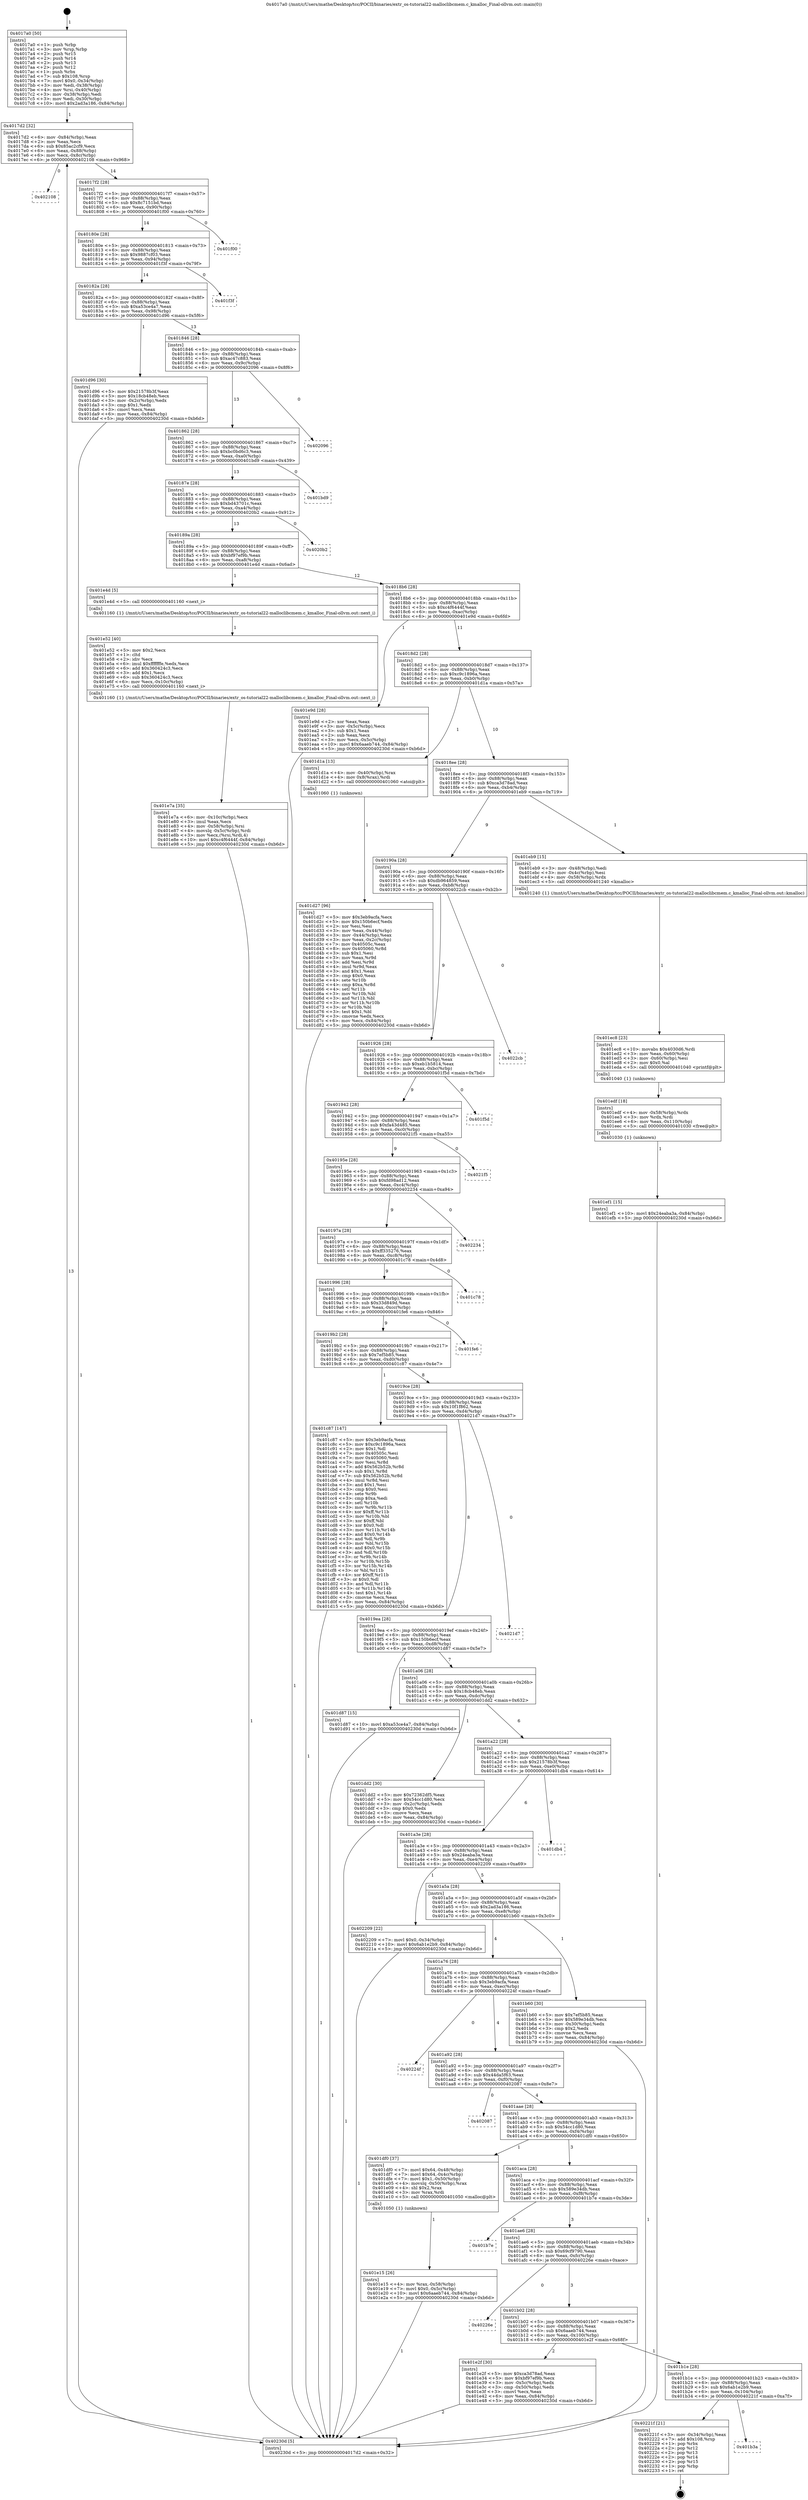 digraph "0x4017a0" {
  label = "0x4017a0 (/mnt/c/Users/mathe/Desktop/tcc/POCII/binaries/extr_os-tutorial22-malloclibcmem.c_kmalloc_Final-ollvm.out::main(0))"
  labelloc = "t"
  node[shape=record]

  Entry [label="",width=0.3,height=0.3,shape=circle,fillcolor=black,style=filled]
  "0x4017d2" [label="{
     0x4017d2 [32]\l
     | [instrs]\l
     &nbsp;&nbsp;0x4017d2 \<+6\>: mov -0x84(%rbp),%eax\l
     &nbsp;&nbsp;0x4017d8 \<+2\>: mov %eax,%ecx\l
     &nbsp;&nbsp;0x4017da \<+6\>: sub $0x85ac2cf9,%ecx\l
     &nbsp;&nbsp;0x4017e0 \<+6\>: mov %eax,-0x88(%rbp)\l
     &nbsp;&nbsp;0x4017e6 \<+6\>: mov %ecx,-0x8c(%rbp)\l
     &nbsp;&nbsp;0x4017ec \<+6\>: je 0000000000402108 \<main+0x968\>\l
  }"]
  "0x402108" [label="{
     0x402108\l
  }", style=dashed]
  "0x4017f2" [label="{
     0x4017f2 [28]\l
     | [instrs]\l
     &nbsp;&nbsp;0x4017f2 \<+5\>: jmp 00000000004017f7 \<main+0x57\>\l
     &nbsp;&nbsp;0x4017f7 \<+6\>: mov -0x88(%rbp),%eax\l
     &nbsp;&nbsp;0x4017fd \<+5\>: sub $0x8c7151bd,%eax\l
     &nbsp;&nbsp;0x401802 \<+6\>: mov %eax,-0x90(%rbp)\l
     &nbsp;&nbsp;0x401808 \<+6\>: je 0000000000401f00 \<main+0x760\>\l
  }"]
  Exit [label="",width=0.3,height=0.3,shape=circle,fillcolor=black,style=filled,peripheries=2]
  "0x401f00" [label="{
     0x401f00\l
  }", style=dashed]
  "0x40180e" [label="{
     0x40180e [28]\l
     | [instrs]\l
     &nbsp;&nbsp;0x40180e \<+5\>: jmp 0000000000401813 \<main+0x73\>\l
     &nbsp;&nbsp;0x401813 \<+6\>: mov -0x88(%rbp),%eax\l
     &nbsp;&nbsp;0x401819 \<+5\>: sub $0x9887cf03,%eax\l
     &nbsp;&nbsp;0x40181e \<+6\>: mov %eax,-0x94(%rbp)\l
     &nbsp;&nbsp;0x401824 \<+6\>: je 0000000000401f3f \<main+0x79f\>\l
  }"]
  "0x401b3a" [label="{
     0x401b3a\l
  }", style=dashed]
  "0x401f3f" [label="{
     0x401f3f\l
  }", style=dashed]
  "0x40182a" [label="{
     0x40182a [28]\l
     | [instrs]\l
     &nbsp;&nbsp;0x40182a \<+5\>: jmp 000000000040182f \<main+0x8f\>\l
     &nbsp;&nbsp;0x40182f \<+6\>: mov -0x88(%rbp),%eax\l
     &nbsp;&nbsp;0x401835 \<+5\>: sub $0xa53ce4a7,%eax\l
     &nbsp;&nbsp;0x40183a \<+6\>: mov %eax,-0x98(%rbp)\l
     &nbsp;&nbsp;0x401840 \<+6\>: je 0000000000401d96 \<main+0x5f6\>\l
  }"]
  "0x40221f" [label="{
     0x40221f [21]\l
     | [instrs]\l
     &nbsp;&nbsp;0x40221f \<+3\>: mov -0x34(%rbp),%eax\l
     &nbsp;&nbsp;0x402222 \<+7\>: add $0x108,%rsp\l
     &nbsp;&nbsp;0x402229 \<+1\>: pop %rbx\l
     &nbsp;&nbsp;0x40222a \<+2\>: pop %r12\l
     &nbsp;&nbsp;0x40222c \<+2\>: pop %r13\l
     &nbsp;&nbsp;0x40222e \<+2\>: pop %r14\l
     &nbsp;&nbsp;0x402230 \<+2\>: pop %r15\l
     &nbsp;&nbsp;0x402232 \<+1\>: pop %rbp\l
     &nbsp;&nbsp;0x402233 \<+1\>: ret\l
  }"]
  "0x401d96" [label="{
     0x401d96 [30]\l
     | [instrs]\l
     &nbsp;&nbsp;0x401d96 \<+5\>: mov $0x21578b3f,%eax\l
     &nbsp;&nbsp;0x401d9b \<+5\>: mov $0x18cb48eb,%ecx\l
     &nbsp;&nbsp;0x401da0 \<+3\>: mov -0x2c(%rbp),%edx\l
     &nbsp;&nbsp;0x401da3 \<+3\>: cmp $0x1,%edx\l
     &nbsp;&nbsp;0x401da6 \<+3\>: cmovl %ecx,%eax\l
     &nbsp;&nbsp;0x401da9 \<+6\>: mov %eax,-0x84(%rbp)\l
     &nbsp;&nbsp;0x401daf \<+5\>: jmp 000000000040230d \<main+0xb6d\>\l
  }"]
  "0x401846" [label="{
     0x401846 [28]\l
     | [instrs]\l
     &nbsp;&nbsp;0x401846 \<+5\>: jmp 000000000040184b \<main+0xab\>\l
     &nbsp;&nbsp;0x40184b \<+6\>: mov -0x88(%rbp),%eax\l
     &nbsp;&nbsp;0x401851 \<+5\>: sub $0xac47c883,%eax\l
     &nbsp;&nbsp;0x401856 \<+6\>: mov %eax,-0x9c(%rbp)\l
     &nbsp;&nbsp;0x40185c \<+6\>: je 0000000000402096 \<main+0x8f6\>\l
  }"]
  "0x401ef1" [label="{
     0x401ef1 [15]\l
     | [instrs]\l
     &nbsp;&nbsp;0x401ef1 \<+10\>: movl $0x24eaba3a,-0x84(%rbp)\l
     &nbsp;&nbsp;0x401efb \<+5\>: jmp 000000000040230d \<main+0xb6d\>\l
  }"]
  "0x402096" [label="{
     0x402096\l
  }", style=dashed]
  "0x401862" [label="{
     0x401862 [28]\l
     | [instrs]\l
     &nbsp;&nbsp;0x401862 \<+5\>: jmp 0000000000401867 \<main+0xc7\>\l
     &nbsp;&nbsp;0x401867 \<+6\>: mov -0x88(%rbp),%eax\l
     &nbsp;&nbsp;0x40186d \<+5\>: sub $0xbc0bd6c3,%eax\l
     &nbsp;&nbsp;0x401872 \<+6\>: mov %eax,-0xa0(%rbp)\l
     &nbsp;&nbsp;0x401878 \<+6\>: je 0000000000401bd9 \<main+0x439\>\l
  }"]
  "0x401edf" [label="{
     0x401edf [18]\l
     | [instrs]\l
     &nbsp;&nbsp;0x401edf \<+4\>: mov -0x58(%rbp),%rdx\l
     &nbsp;&nbsp;0x401ee3 \<+3\>: mov %rdx,%rdi\l
     &nbsp;&nbsp;0x401ee6 \<+6\>: mov %eax,-0x110(%rbp)\l
     &nbsp;&nbsp;0x401eec \<+5\>: call 0000000000401030 \<free@plt\>\l
     | [calls]\l
     &nbsp;&nbsp;0x401030 \{1\} (unknown)\l
  }"]
  "0x401bd9" [label="{
     0x401bd9\l
  }", style=dashed]
  "0x40187e" [label="{
     0x40187e [28]\l
     | [instrs]\l
     &nbsp;&nbsp;0x40187e \<+5\>: jmp 0000000000401883 \<main+0xe3\>\l
     &nbsp;&nbsp;0x401883 \<+6\>: mov -0x88(%rbp),%eax\l
     &nbsp;&nbsp;0x401889 \<+5\>: sub $0xbd43701c,%eax\l
     &nbsp;&nbsp;0x40188e \<+6\>: mov %eax,-0xa4(%rbp)\l
     &nbsp;&nbsp;0x401894 \<+6\>: je 00000000004020b2 \<main+0x912\>\l
  }"]
  "0x401ec8" [label="{
     0x401ec8 [23]\l
     | [instrs]\l
     &nbsp;&nbsp;0x401ec8 \<+10\>: movabs $0x4030d6,%rdi\l
     &nbsp;&nbsp;0x401ed2 \<+3\>: mov %eax,-0x60(%rbp)\l
     &nbsp;&nbsp;0x401ed5 \<+3\>: mov -0x60(%rbp),%esi\l
     &nbsp;&nbsp;0x401ed8 \<+2\>: mov $0x0,%al\l
     &nbsp;&nbsp;0x401eda \<+5\>: call 0000000000401040 \<printf@plt\>\l
     | [calls]\l
     &nbsp;&nbsp;0x401040 \{1\} (unknown)\l
  }"]
  "0x4020b2" [label="{
     0x4020b2\l
  }", style=dashed]
  "0x40189a" [label="{
     0x40189a [28]\l
     | [instrs]\l
     &nbsp;&nbsp;0x40189a \<+5\>: jmp 000000000040189f \<main+0xff\>\l
     &nbsp;&nbsp;0x40189f \<+6\>: mov -0x88(%rbp),%eax\l
     &nbsp;&nbsp;0x4018a5 \<+5\>: sub $0xbf97ef9b,%eax\l
     &nbsp;&nbsp;0x4018aa \<+6\>: mov %eax,-0xa8(%rbp)\l
     &nbsp;&nbsp;0x4018b0 \<+6\>: je 0000000000401e4d \<main+0x6ad\>\l
  }"]
  "0x401e7a" [label="{
     0x401e7a [35]\l
     | [instrs]\l
     &nbsp;&nbsp;0x401e7a \<+6\>: mov -0x10c(%rbp),%ecx\l
     &nbsp;&nbsp;0x401e80 \<+3\>: imul %eax,%ecx\l
     &nbsp;&nbsp;0x401e83 \<+4\>: mov -0x58(%rbp),%rsi\l
     &nbsp;&nbsp;0x401e87 \<+4\>: movslq -0x5c(%rbp),%rdi\l
     &nbsp;&nbsp;0x401e8b \<+3\>: mov %ecx,(%rsi,%rdi,4)\l
     &nbsp;&nbsp;0x401e8e \<+10\>: movl $0xc4f6444f,-0x84(%rbp)\l
     &nbsp;&nbsp;0x401e98 \<+5\>: jmp 000000000040230d \<main+0xb6d\>\l
  }"]
  "0x401e4d" [label="{
     0x401e4d [5]\l
     | [instrs]\l
     &nbsp;&nbsp;0x401e4d \<+5\>: call 0000000000401160 \<next_i\>\l
     | [calls]\l
     &nbsp;&nbsp;0x401160 \{1\} (/mnt/c/Users/mathe/Desktop/tcc/POCII/binaries/extr_os-tutorial22-malloclibcmem.c_kmalloc_Final-ollvm.out::next_i)\l
  }"]
  "0x4018b6" [label="{
     0x4018b6 [28]\l
     | [instrs]\l
     &nbsp;&nbsp;0x4018b6 \<+5\>: jmp 00000000004018bb \<main+0x11b\>\l
     &nbsp;&nbsp;0x4018bb \<+6\>: mov -0x88(%rbp),%eax\l
     &nbsp;&nbsp;0x4018c1 \<+5\>: sub $0xc4f6444f,%eax\l
     &nbsp;&nbsp;0x4018c6 \<+6\>: mov %eax,-0xac(%rbp)\l
     &nbsp;&nbsp;0x4018cc \<+6\>: je 0000000000401e9d \<main+0x6fd\>\l
  }"]
  "0x401e52" [label="{
     0x401e52 [40]\l
     | [instrs]\l
     &nbsp;&nbsp;0x401e52 \<+5\>: mov $0x2,%ecx\l
     &nbsp;&nbsp;0x401e57 \<+1\>: cltd\l
     &nbsp;&nbsp;0x401e58 \<+2\>: idiv %ecx\l
     &nbsp;&nbsp;0x401e5a \<+6\>: imul $0xfffffffe,%edx,%ecx\l
     &nbsp;&nbsp;0x401e60 \<+6\>: add $0x360424c3,%ecx\l
     &nbsp;&nbsp;0x401e66 \<+3\>: add $0x1,%ecx\l
     &nbsp;&nbsp;0x401e69 \<+6\>: sub $0x360424c3,%ecx\l
     &nbsp;&nbsp;0x401e6f \<+6\>: mov %ecx,-0x10c(%rbp)\l
     &nbsp;&nbsp;0x401e75 \<+5\>: call 0000000000401160 \<next_i\>\l
     | [calls]\l
     &nbsp;&nbsp;0x401160 \{1\} (/mnt/c/Users/mathe/Desktop/tcc/POCII/binaries/extr_os-tutorial22-malloclibcmem.c_kmalloc_Final-ollvm.out::next_i)\l
  }"]
  "0x401e9d" [label="{
     0x401e9d [28]\l
     | [instrs]\l
     &nbsp;&nbsp;0x401e9d \<+2\>: xor %eax,%eax\l
     &nbsp;&nbsp;0x401e9f \<+3\>: mov -0x5c(%rbp),%ecx\l
     &nbsp;&nbsp;0x401ea2 \<+3\>: sub $0x1,%eax\l
     &nbsp;&nbsp;0x401ea5 \<+2\>: sub %eax,%ecx\l
     &nbsp;&nbsp;0x401ea7 \<+3\>: mov %ecx,-0x5c(%rbp)\l
     &nbsp;&nbsp;0x401eaa \<+10\>: movl $0x6aaeb744,-0x84(%rbp)\l
     &nbsp;&nbsp;0x401eb4 \<+5\>: jmp 000000000040230d \<main+0xb6d\>\l
  }"]
  "0x4018d2" [label="{
     0x4018d2 [28]\l
     | [instrs]\l
     &nbsp;&nbsp;0x4018d2 \<+5\>: jmp 00000000004018d7 \<main+0x137\>\l
     &nbsp;&nbsp;0x4018d7 \<+6\>: mov -0x88(%rbp),%eax\l
     &nbsp;&nbsp;0x4018dd \<+5\>: sub $0xc9c1896a,%eax\l
     &nbsp;&nbsp;0x4018e2 \<+6\>: mov %eax,-0xb0(%rbp)\l
     &nbsp;&nbsp;0x4018e8 \<+6\>: je 0000000000401d1a \<main+0x57a\>\l
  }"]
  "0x401b1e" [label="{
     0x401b1e [28]\l
     | [instrs]\l
     &nbsp;&nbsp;0x401b1e \<+5\>: jmp 0000000000401b23 \<main+0x383\>\l
     &nbsp;&nbsp;0x401b23 \<+6\>: mov -0x88(%rbp),%eax\l
     &nbsp;&nbsp;0x401b29 \<+5\>: sub $0x6ab1e2b9,%eax\l
     &nbsp;&nbsp;0x401b2e \<+6\>: mov %eax,-0x104(%rbp)\l
     &nbsp;&nbsp;0x401b34 \<+6\>: je 000000000040221f \<main+0xa7f\>\l
  }"]
  "0x401d1a" [label="{
     0x401d1a [13]\l
     | [instrs]\l
     &nbsp;&nbsp;0x401d1a \<+4\>: mov -0x40(%rbp),%rax\l
     &nbsp;&nbsp;0x401d1e \<+4\>: mov 0x8(%rax),%rdi\l
     &nbsp;&nbsp;0x401d22 \<+5\>: call 0000000000401060 \<atoi@plt\>\l
     | [calls]\l
     &nbsp;&nbsp;0x401060 \{1\} (unknown)\l
  }"]
  "0x4018ee" [label="{
     0x4018ee [28]\l
     | [instrs]\l
     &nbsp;&nbsp;0x4018ee \<+5\>: jmp 00000000004018f3 \<main+0x153\>\l
     &nbsp;&nbsp;0x4018f3 \<+6\>: mov -0x88(%rbp),%eax\l
     &nbsp;&nbsp;0x4018f9 \<+5\>: sub $0xca3d78ad,%eax\l
     &nbsp;&nbsp;0x4018fe \<+6\>: mov %eax,-0xb4(%rbp)\l
     &nbsp;&nbsp;0x401904 \<+6\>: je 0000000000401eb9 \<main+0x719\>\l
  }"]
  "0x401e2f" [label="{
     0x401e2f [30]\l
     | [instrs]\l
     &nbsp;&nbsp;0x401e2f \<+5\>: mov $0xca3d78ad,%eax\l
     &nbsp;&nbsp;0x401e34 \<+5\>: mov $0xbf97ef9b,%ecx\l
     &nbsp;&nbsp;0x401e39 \<+3\>: mov -0x5c(%rbp),%edx\l
     &nbsp;&nbsp;0x401e3c \<+3\>: cmp -0x50(%rbp),%edx\l
     &nbsp;&nbsp;0x401e3f \<+3\>: cmovl %ecx,%eax\l
     &nbsp;&nbsp;0x401e42 \<+6\>: mov %eax,-0x84(%rbp)\l
     &nbsp;&nbsp;0x401e48 \<+5\>: jmp 000000000040230d \<main+0xb6d\>\l
  }"]
  "0x401eb9" [label="{
     0x401eb9 [15]\l
     | [instrs]\l
     &nbsp;&nbsp;0x401eb9 \<+3\>: mov -0x48(%rbp),%edi\l
     &nbsp;&nbsp;0x401ebc \<+3\>: mov -0x4c(%rbp),%esi\l
     &nbsp;&nbsp;0x401ebf \<+4\>: mov -0x58(%rbp),%rdx\l
     &nbsp;&nbsp;0x401ec3 \<+5\>: call 0000000000401240 \<kmalloc\>\l
     | [calls]\l
     &nbsp;&nbsp;0x401240 \{1\} (/mnt/c/Users/mathe/Desktop/tcc/POCII/binaries/extr_os-tutorial22-malloclibcmem.c_kmalloc_Final-ollvm.out::kmalloc)\l
  }"]
  "0x40190a" [label="{
     0x40190a [28]\l
     | [instrs]\l
     &nbsp;&nbsp;0x40190a \<+5\>: jmp 000000000040190f \<main+0x16f\>\l
     &nbsp;&nbsp;0x40190f \<+6\>: mov -0x88(%rbp),%eax\l
     &nbsp;&nbsp;0x401915 \<+5\>: sub $0xdb964859,%eax\l
     &nbsp;&nbsp;0x40191a \<+6\>: mov %eax,-0xb8(%rbp)\l
     &nbsp;&nbsp;0x401920 \<+6\>: je 00000000004022cb \<main+0xb2b\>\l
  }"]
  "0x401b02" [label="{
     0x401b02 [28]\l
     | [instrs]\l
     &nbsp;&nbsp;0x401b02 \<+5\>: jmp 0000000000401b07 \<main+0x367\>\l
     &nbsp;&nbsp;0x401b07 \<+6\>: mov -0x88(%rbp),%eax\l
     &nbsp;&nbsp;0x401b0d \<+5\>: sub $0x6aaeb744,%eax\l
     &nbsp;&nbsp;0x401b12 \<+6\>: mov %eax,-0x100(%rbp)\l
     &nbsp;&nbsp;0x401b18 \<+6\>: je 0000000000401e2f \<main+0x68f\>\l
  }"]
  "0x4022cb" [label="{
     0x4022cb\l
  }", style=dashed]
  "0x401926" [label="{
     0x401926 [28]\l
     | [instrs]\l
     &nbsp;&nbsp;0x401926 \<+5\>: jmp 000000000040192b \<main+0x18b\>\l
     &nbsp;&nbsp;0x40192b \<+6\>: mov -0x88(%rbp),%eax\l
     &nbsp;&nbsp;0x401931 \<+5\>: sub $0xeb1b5814,%eax\l
     &nbsp;&nbsp;0x401936 \<+6\>: mov %eax,-0xbc(%rbp)\l
     &nbsp;&nbsp;0x40193c \<+6\>: je 0000000000401f5d \<main+0x7bd\>\l
  }"]
  "0x40226e" [label="{
     0x40226e\l
  }", style=dashed]
  "0x401f5d" [label="{
     0x401f5d\l
  }", style=dashed]
  "0x401942" [label="{
     0x401942 [28]\l
     | [instrs]\l
     &nbsp;&nbsp;0x401942 \<+5\>: jmp 0000000000401947 \<main+0x1a7\>\l
     &nbsp;&nbsp;0x401947 \<+6\>: mov -0x88(%rbp),%eax\l
     &nbsp;&nbsp;0x40194d \<+5\>: sub $0xfa43d485,%eax\l
     &nbsp;&nbsp;0x401952 \<+6\>: mov %eax,-0xc0(%rbp)\l
     &nbsp;&nbsp;0x401958 \<+6\>: je 00000000004021f5 \<main+0xa55\>\l
  }"]
  "0x401ae6" [label="{
     0x401ae6 [28]\l
     | [instrs]\l
     &nbsp;&nbsp;0x401ae6 \<+5\>: jmp 0000000000401aeb \<main+0x34b\>\l
     &nbsp;&nbsp;0x401aeb \<+6\>: mov -0x88(%rbp),%eax\l
     &nbsp;&nbsp;0x401af1 \<+5\>: sub $0x69cf9790,%eax\l
     &nbsp;&nbsp;0x401af6 \<+6\>: mov %eax,-0xfc(%rbp)\l
     &nbsp;&nbsp;0x401afc \<+6\>: je 000000000040226e \<main+0xace\>\l
  }"]
  "0x4021f5" [label="{
     0x4021f5\l
  }", style=dashed]
  "0x40195e" [label="{
     0x40195e [28]\l
     | [instrs]\l
     &nbsp;&nbsp;0x40195e \<+5\>: jmp 0000000000401963 \<main+0x1c3\>\l
     &nbsp;&nbsp;0x401963 \<+6\>: mov -0x88(%rbp),%eax\l
     &nbsp;&nbsp;0x401969 \<+5\>: sub $0xfd98ad12,%eax\l
     &nbsp;&nbsp;0x40196e \<+6\>: mov %eax,-0xc4(%rbp)\l
     &nbsp;&nbsp;0x401974 \<+6\>: je 0000000000402234 \<main+0xa94\>\l
  }"]
  "0x401b7e" [label="{
     0x401b7e\l
  }", style=dashed]
  "0x402234" [label="{
     0x402234\l
  }", style=dashed]
  "0x40197a" [label="{
     0x40197a [28]\l
     | [instrs]\l
     &nbsp;&nbsp;0x40197a \<+5\>: jmp 000000000040197f \<main+0x1df\>\l
     &nbsp;&nbsp;0x40197f \<+6\>: mov -0x88(%rbp),%eax\l
     &nbsp;&nbsp;0x401985 \<+5\>: sub $0xff335276,%eax\l
     &nbsp;&nbsp;0x40198a \<+6\>: mov %eax,-0xc8(%rbp)\l
     &nbsp;&nbsp;0x401990 \<+6\>: je 0000000000401c78 \<main+0x4d8\>\l
  }"]
  "0x401e15" [label="{
     0x401e15 [26]\l
     | [instrs]\l
     &nbsp;&nbsp;0x401e15 \<+4\>: mov %rax,-0x58(%rbp)\l
     &nbsp;&nbsp;0x401e19 \<+7\>: movl $0x0,-0x5c(%rbp)\l
     &nbsp;&nbsp;0x401e20 \<+10\>: movl $0x6aaeb744,-0x84(%rbp)\l
     &nbsp;&nbsp;0x401e2a \<+5\>: jmp 000000000040230d \<main+0xb6d\>\l
  }"]
  "0x401c78" [label="{
     0x401c78\l
  }", style=dashed]
  "0x401996" [label="{
     0x401996 [28]\l
     | [instrs]\l
     &nbsp;&nbsp;0x401996 \<+5\>: jmp 000000000040199b \<main+0x1fb\>\l
     &nbsp;&nbsp;0x40199b \<+6\>: mov -0x88(%rbp),%eax\l
     &nbsp;&nbsp;0x4019a1 \<+5\>: sub $0x33d849d,%eax\l
     &nbsp;&nbsp;0x4019a6 \<+6\>: mov %eax,-0xcc(%rbp)\l
     &nbsp;&nbsp;0x4019ac \<+6\>: je 0000000000401fe6 \<main+0x846\>\l
  }"]
  "0x401aca" [label="{
     0x401aca [28]\l
     | [instrs]\l
     &nbsp;&nbsp;0x401aca \<+5\>: jmp 0000000000401acf \<main+0x32f\>\l
     &nbsp;&nbsp;0x401acf \<+6\>: mov -0x88(%rbp),%eax\l
     &nbsp;&nbsp;0x401ad5 \<+5\>: sub $0x589e34db,%eax\l
     &nbsp;&nbsp;0x401ada \<+6\>: mov %eax,-0xf8(%rbp)\l
     &nbsp;&nbsp;0x401ae0 \<+6\>: je 0000000000401b7e \<main+0x3de\>\l
  }"]
  "0x401fe6" [label="{
     0x401fe6\l
  }", style=dashed]
  "0x4019b2" [label="{
     0x4019b2 [28]\l
     | [instrs]\l
     &nbsp;&nbsp;0x4019b2 \<+5\>: jmp 00000000004019b7 \<main+0x217\>\l
     &nbsp;&nbsp;0x4019b7 \<+6\>: mov -0x88(%rbp),%eax\l
     &nbsp;&nbsp;0x4019bd \<+5\>: sub $0x7ef5b85,%eax\l
     &nbsp;&nbsp;0x4019c2 \<+6\>: mov %eax,-0xd0(%rbp)\l
     &nbsp;&nbsp;0x4019c8 \<+6\>: je 0000000000401c87 \<main+0x4e7\>\l
  }"]
  "0x401df0" [label="{
     0x401df0 [37]\l
     | [instrs]\l
     &nbsp;&nbsp;0x401df0 \<+7\>: movl $0x64,-0x48(%rbp)\l
     &nbsp;&nbsp;0x401df7 \<+7\>: movl $0x64,-0x4c(%rbp)\l
     &nbsp;&nbsp;0x401dfe \<+7\>: movl $0x1,-0x50(%rbp)\l
     &nbsp;&nbsp;0x401e05 \<+4\>: movslq -0x50(%rbp),%rax\l
     &nbsp;&nbsp;0x401e09 \<+4\>: shl $0x2,%rax\l
     &nbsp;&nbsp;0x401e0d \<+3\>: mov %rax,%rdi\l
     &nbsp;&nbsp;0x401e10 \<+5\>: call 0000000000401050 \<malloc@plt\>\l
     | [calls]\l
     &nbsp;&nbsp;0x401050 \{1\} (unknown)\l
  }"]
  "0x401c87" [label="{
     0x401c87 [147]\l
     | [instrs]\l
     &nbsp;&nbsp;0x401c87 \<+5\>: mov $0x3eb9acfa,%eax\l
     &nbsp;&nbsp;0x401c8c \<+5\>: mov $0xc9c1896a,%ecx\l
     &nbsp;&nbsp;0x401c91 \<+2\>: mov $0x1,%dl\l
     &nbsp;&nbsp;0x401c93 \<+7\>: mov 0x40505c,%esi\l
     &nbsp;&nbsp;0x401c9a \<+7\>: mov 0x405060,%edi\l
     &nbsp;&nbsp;0x401ca1 \<+3\>: mov %esi,%r8d\l
     &nbsp;&nbsp;0x401ca4 \<+7\>: add $0x562b52b,%r8d\l
     &nbsp;&nbsp;0x401cab \<+4\>: sub $0x1,%r8d\l
     &nbsp;&nbsp;0x401caf \<+7\>: sub $0x562b52b,%r8d\l
     &nbsp;&nbsp;0x401cb6 \<+4\>: imul %r8d,%esi\l
     &nbsp;&nbsp;0x401cba \<+3\>: and $0x1,%esi\l
     &nbsp;&nbsp;0x401cbd \<+3\>: cmp $0x0,%esi\l
     &nbsp;&nbsp;0x401cc0 \<+4\>: sete %r9b\l
     &nbsp;&nbsp;0x401cc4 \<+3\>: cmp $0xa,%edi\l
     &nbsp;&nbsp;0x401cc7 \<+4\>: setl %r10b\l
     &nbsp;&nbsp;0x401ccb \<+3\>: mov %r9b,%r11b\l
     &nbsp;&nbsp;0x401cce \<+4\>: xor $0xff,%r11b\l
     &nbsp;&nbsp;0x401cd2 \<+3\>: mov %r10b,%bl\l
     &nbsp;&nbsp;0x401cd5 \<+3\>: xor $0xff,%bl\l
     &nbsp;&nbsp;0x401cd8 \<+3\>: xor $0x0,%dl\l
     &nbsp;&nbsp;0x401cdb \<+3\>: mov %r11b,%r14b\l
     &nbsp;&nbsp;0x401cde \<+4\>: and $0x0,%r14b\l
     &nbsp;&nbsp;0x401ce2 \<+3\>: and %dl,%r9b\l
     &nbsp;&nbsp;0x401ce5 \<+3\>: mov %bl,%r15b\l
     &nbsp;&nbsp;0x401ce8 \<+4\>: and $0x0,%r15b\l
     &nbsp;&nbsp;0x401cec \<+3\>: and %dl,%r10b\l
     &nbsp;&nbsp;0x401cef \<+3\>: or %r9b,%r14b\l
     &nbsp;&nbsp;0x401cf2 \<+3\>: or %r10b,%r15b\l
     &nbsp;&nbsp;0x401cf5 \<+3\>: xor %r15b,%r14b\l
     &nbsp;&nbsp;0x401cf8 \<+3\>: or %bl,%r11b\l
     &nbsp;&nbsp;0x401cfb \<+4\>: xor $0xff,%r11b\l
     &nbsp;&nbsp;0x401cff \<+3\>: or $0x0,%dl\l
     &nbsp;&nbsp;0x401d02 \<+3\>: and %dl,%r11b\l
     &nbsp;&nbsp;0x401d05 \<+3\>: or %r11b,%r14b\l
     &nbsp;&nbsp;0x401d08 \<+4\>: test $0x1,%r14b\l
     &nbsp;&nbsp;0x401d0c \<+3\>: cmovne %ecx,%eax\l
     &nbsp;&nbsp;0x401d0f \<+6\>: mov %eax,-0x84(%rbp)\l
     &nbsp;&nbsp;0x401d15 \<+5\>: jmp 000000000040230d \<main+0xb6d\>\l
  }"]
  "0x4019ce" [label="{
     0x4019ce [28]\l
     | [instrs]\l
     &nbsp;&nbsp;0x4019ce \<+5\>: jmp 00000000004019d3 \<main+0x233\>\l
     &nbsp;&nbsp;0x4019d3 \<+6\>: mov -0x88(%rbp),%eax\l
     &nbsp;&nbsp;0x4019d9 \<+5\>: sub $0x10f1f862,%eax\l
     &nbsp;&nbsp;0x4019de \<+6\>: mov %eax,-0xd4(%rbp)\l
     &nbsp;&nbsp;0x4019e4 \<+6\>: je 00000000004021d7 \<main+0xa37\>\l
  }"]
  "0x401aae" [label="{
     0x401aae [28]\l
     | [instrs]\l
     &nbsp;&nbsp;0x401aae \<+5\>: jmp 0000000000401ab3 \<main+0x313\>\l
     &nbsp;&nbsp;0x401ab3 \<+6\>: mov -0x88(%rbp),%eax\l
     &nbsp;&nbsp;0x401ab9 \<+5\>: sub $0x54cc1d80,%eax\l
     &nbsp;&nbsp;0x401abe \<+6\>: mov %eax,-0xf4(%rbp)\l
     &nbsp;&nbsp;0x401ac4 \<+6\>: je 0000000000401df0 \<main+0x650\>\l
  }"]
  "0x4021d7" [label="{
     0x4021d7\l
  }", style=dashed]
  "0x4019ea" [label="{
     0x4019ea [28]\l
     | [instrs]\l
     &nbsp;&nbsp;0x4019ea \<+5\>: jmp 00000000004019ef \<main+0x24f\>\l
     &nbsp;&nbsp;0x4019ef \<+6\>: mov -0x88(%rbp),%eax\l
     &nbsp;&nbsp;0x4019f5 \<+5\>: sub $0x150b6ecf,%eax\l
     &nbsp;&nbsp;0x4019fa \<+6\>: mov %eax,-0xd8(%rbp)\l
     &nbsp;&nbsp;0x401a00 \<+6\>: je 0000000000401d87 \<main+0x5e7\>\l
  }"]
  "0x402087" [label="{
     0x402087\l
  }", style=dashed]
  "0x401d87" [label="{
     0x401d87 [15]\l
     | [instrs]\l
     &nbsp;&nbsp;0x401d87 \<+10\>: movl $0xa53ce4a7,-0x84(%rbp)\l
     &nbsp;&nbsp;0x401d91 \<+5\>: jmp 000000000040230d \<main+0xb6d\>\l
  }"]
  "0x401a06" [label="{
     0x401a06 [28]\l
     | [instrs]\l
     &nbsp;&nbsp;0x401a06 \<+5\>: jmp 0000000000401a0b \<main+0x26b\>\l
     &nbsp;&nbsp;0x401a0b \<+6\>: mov -0x88(%rbp),%eax\l
     &nbsp;&nbsp;0x401a11 \<+5\>: sub $0x18cb48eb,%eax\l
     &nbsp;&nbsp;0x401a16 \<+6\>: mov %eax,-0xdc(%rbp)\l
     &nbsp;&nbsp;0x401a1c \<+6\>: je 0000000000401dd2 \<main+0x632\>\l
  }"]
  "0x401a92" [label="{
     0x401a92 [28]\l
     | [instrs]\l
     &nbsp;&nbsp;0x401a92 \<+5\>: jmp 0000000000401a97 \<main+0x2f7\>\l
     &nbsp;&nbsp;0x401a97 \<+6\>: mov -0x88(%rbp),%eax\l
     &nbsp;&nbsp;0x401a9d \<+5\>: sub $0x44da5f63,%eax\l
     &nbsp;&nbsp;0x401aa2 \<+6\>: mov %eax,-0xf0(%rbp)\l
     &nbsp;&nbsp;0x401aa8 \<+6\>: je 0000000000402087 \<main+0x8e7\>\l
  }"]
  "0x401dd2" [label="{
     0x401dd2 [30]\l
     | [instrs]\l
     &nbsp;&nbsp;0x401dd2 \<+5\>: mov $0x72362df5,%eax\l
     &nbsp;&nbsp;0x401dd7 \<+5\>: mov $0x54cc1d80,%ecx\l
     &nbsp;&nbsp;0x401ddc \<+3\>: mov -0x2c(%rbp),%edx\l
     &nbsp;&nbsp;0x401ddf \<+3\>: cmp $0x0,%edx\l
     &nbsp;&nbsp;0x401de2 \<+3\>: cmove %ecx,%eax\l
     &nbsp;&nbsp;0x401de5 \<+6\>: mov %eax,-0x84(%rbp)\l
     &nbsp;&nbsp;0x401deb \<+5\>: jmp 000000000040230d \<main+0xb6d\>\l
  }"]
  "0x401a22" [label="{
     0x401a22 [28]\l
     | [instrs]\l
     &nbsp;&nbsp;0x401a22 \<+5\>: jmp 0000000000401a27 \<main+0x287\>\l
     &nbsp;&nbsp;0x401a27 \<+6\>: mov -0x88(%rbp),%eax\l
     &nbsp;&nbsp;0x401a2d \<+5\>: sub $0x21578b3f,%eax\l
     &nbsp;&nbsp;0x401a32 \<+6\>: mov %eax,-0xe0(%rbp)\l
     &nbsp;&nbsp;0x401a38 \<+6\>: je 0000000000401db4 \<main+0x614\>\l
  }"]
  "0x40224f" [label="{
     0x40224f\l
  }", style=dashed]
  "0x401db4" [label="{
     0x401db4\l
  }", style=dashed]
  "0x401a3e" [label="{
     0x401a3e [28]\l
     | [instrs]\l
     &nbsp;&nbsp;0x401a3e \<+5\>: jmp 0000000000401a43 \<main+0x2a3\>\l
     &nbsp;&nbsp;0x401a43 \<+6\>: mov -0x88(%rbp),%eax\l
     &nbsp;&nbsp;0x401a49 \<+5\>: sub $0x24eaba3a,%eax\l
     &nbsp;&nbsp;0x401a4e \<+6\>: mov %eax,-0xe4(%rbp)\l
     &nbsp;&nbsp;0x401a54 \<+6\>: je 0000000000402209 \<main+0xa69\>\l
  }"]
  "0x401d27" [label="{
     0x401d27 [96]\l
     | [instrs]\l
     &nbsp;&nbsp;0x401d27 \<+5\>: mov $0x3eb9acfa,%ecx\l
     &nbsp;&nbsp;0x401d2c \<+5\>: mov $0x150b6ecf,%edx\l
     &nbsp;&nbsp;0x401d31 \<+2\>: xor %esi,%esi\l
     &nbsp;&nbsp;0x401d33 \<+3\>: mov %eax,-0x44(%rbp)\l
     &nbsp;&nbsp;0x401d36 \<+3\>: mov -0x44(%rbp),%eax\l
     &nbsp;&nbsp;0x401d39 \<+3\>: mov %eax,-0x2c(%rbp)\l
     &nbsp;&nbsp;0x401d3c \<+7\>: mov 0x40505c,%eax\l
     &nbsp;&nbsp;0x401d43 \<+8\>: mov 0x405060,%r8d\l
     &nbsp;&nbsp;0x401d4b \<+3\>: sub $0x1,%esi\l
     &nbsp;&nbsp;0x401d4e \<+3\>: mov %eax,%r9d\l
     &nbsp;&nbsp;0x401d51 \<+3\>: add %esi,%r9d\l
     &nbsp;&nbsp;0x401d54 \<+4\>: imul %r9d,%eax\l
     &nbsp;&nbsp;0x401d58 \<+3\>: and $0x1,%eax\l
     &nbsp;&nbsp;0x401d5b \<+3\>: cmp $0x0,%eax\l
     &nbsp;&nbsp;0x401d5e \<+4\>: sete %r10b\l
     &nbsp;&nbsp;0x401d62 \<+4\>: cmp $0xa,%r8d\l
     &nbsp;&nbsp;0x401d66 \<+4\>: setl %r11b\l
     &nbsp;&nbsp;0x401d6a \<+3\>: mov %r10b,%bl\l
     &nbsp;&nbsp;0x401d6d \<+3\>: and %r11b,%bl\l
     &nbsp;&nbsp;0x401d70 \<+3\>: xor %r11b,%r10b\l
     &nbsp;&nbsp;0x401d73 \<+3\>: or %r10b,%bl\l
     &nbsp;&nbsp;0x401d76 \<+3\>: test $0x1,%bl\l
     &nbsp;&nbsp;0x401d79 \<+3\>: cmovne %edx,%ecx\l
     &nbsp;&nbsp;0x401d7c \<+6\>: mov %ecx,-0x84(%rbp)\l
     &nbsp;&nbsp;0x401d82 \<+5\>: jmp 000000000040230d \<main+0xb6d\>\l
  }"]
  "0x402209" [label="{
     0x402209 [22]\l
     | [instrs]\l
     &nbsp;&nbsp;0x402209 \<+7\>: movl $0x0,-0x34(%rbp)\l
     &nbsp;&nbsp;0x402210 \<+10\>: movl $0x6ab1e2b9,-0x84(%rbp)\l
     &nbsp;&nbsp;0x40221a \<+5\>: jmp 000000000040230d \<main+0xb6d\>\l
  }"]
  "0x401a5a" [label="{
     0x401a5a [28]\l
     | [instrs]\l
     &nbsp;&nbsp;0x401a5a \<+5\>: jmp 0000000000401a5f \<main+0x2bf\>\l
     &nbsp;&nbsp;0x401a5f \<+6\>: mov -0x88(%rbp),%eax\l
     &nbsp;&nbsp;0x401a65 \<+5\>: sub $0x2ad3a186,%eax\l
     &nbsp;&nbsp;0x401a6a \<+6\>: mov %eax,-0xe8(%rbp)\l
     &nbsp;&nbsp;0x401a70 \<+6\>: je 0000000000401b60 \<main+0x3c0\>\l
  }"]
  "0x4017a0" [label="{
     0x4017a0 [50]\l
     | [instrs]\l
     &nbsp;&nbsp;0x4017a0 \<+1\>: push %rbp\l
     &nbsp;&nbsp;0x4017a1 \<+3\>: mov %rsp,%rbp\l
     &nbsp;&nbsp;0x4017a4 \<+2\>: push %r15\l
     &nbsp;&nbsp;0x4017a6 \<+2\>: push %r14\l
     &nbsp;&nbsp;0x4017a8 \<+2\>: push %r13\l
     &nbsp;&nbsp;0x4017aa \<+2\>: push %r12\l
     &nbsp;&nbsp;0x4017ac \<+1\>: push %rbx\l
     &nbsp;&nbsp;0x4017ad \<+7\>: sub $0x108,%rsp\l
     &nbsp;&nbsp;0x4017b4 \<+7\>: movl $0x0,-0x34(%rbp)\l
     &nbsp;&nbsp;0x4017bb \<+3\>: mov %edi,-0x38(%rbp)\l
     &nbsp;&nbsp;0x4017be \<+4\>: mov %rsi,-0x40(%rbp)\l
     &nbsp;&nbsp;0x4017c2 \<+3\>: mov -0x38(%rbp),%edi\l
     &nbsp;&nbsp;0x4017c5 \<+3\>: mov %edi,-0x30(%rbp)\l
     &nbsp;&nbsp;0x4017c8 \<+10\>: movl $0x2ad3a186,-0x84(%rbp)\l
  }"]
  "0x401b60" [label="{
     0x401b60 [30]\l
     | [instrs]\l
     &nbsp;&nbsp;0x401b60 \<+5\>: mov $0x7ef5b85,%eax\l
     &nbsp;&nbsp;0x401b65 \<+5\>: mov $0x589e34db,%ecx\l
     &nbsp;&nbsp;0x401b6a \<+3\>: mov -0x30(%rbp),%edx\l
     &nbsp;&nbsp;0x401b6d \<+3\>: cmp $0x2,%edx\l
     &nbsp;&nbsp;0x401b70 \<+3\>: cmovne %ecx,%eax\l
     &nbsp;&nbsp;0x401b73 \<+6\>: mov %eax,-0x84(%rbp)\l
     &nbsp;&nbsp;0x401b79 \<+5\>: jmp 000000000040230d \<main+0xb6d\>\l
  }"]
  "0x401a76" [label="{
     0x401a76 [28]\l
     | [instrs]\l
     &nbsp;&nbsp;0x401a76 \<+5\>: jmp 0000000000401a7b \<main+0x2db\>\l
     &nbsp;&nbsp;0x401a7b \<+6\>: mov -0x88(%rbp),%eax\l
     &nbsp;&nbsp;0x401a81 \<+5\>: sub $0x3eb9acfa,%eax\l
     &nbsp;&nbsp;0x401a86 \<+6\>: mov %eax,-0xec(%rbp)\l
     &nbsp;&nbsp;0x401a8c \<+6\>: je 000000000040224f \<main+0xaaf\>\l
  }"]
  "0x40230d" [label="{
     0x40230d [5]\l
     | [instrs]\l
     &nbsp;&nbsp;0x40230d \<+5\>: jmp 00000000004017d2 \<main+0x32\>\l
  }"]
  Entry -> "0x4017a0" [label=" 1"]
  "0x4017d2" -> "0x402108" [label=" 0"]
  "0x4017d2" -> "0x4017f2" [label=" 14"]
  "0x40221f" -> Exit [label=" 1"]
  "0x4017f2" -> "0x401f00" [label=" 0"]
  "0x4017f2" -> "0x40180e" [label=" 14"]
  "0x401b1e" -> "0x401b3a" [label=" 0"]
  "0x40180e" -> "0x401f3f" [label=" 0"]
  "0x40180e" -> "0x40182a" [label=" 14"]
  "0x401b1e" -> "0x40221f" [label=" 1"]
  "0x40182a" -> "0x401d96" [label=" 1"]
  "0x40182a" -> "0x401846" [label=" 13"]
  "0x402209" -> "0x40230d" [label=" 1"]
  "0x401846" -> "0x402096" [label=" 0"]
  "0x401846" -> "0x401862" [label=" 13"]
  "0x401ef1" -> "0x40230d" [label=" 1"]
  "0x401862" -> "0x401bd9" [label=" 0"]
  "0x401862" -> "0x40187e" [label=" 13"]
  "0x401edf" -> "0x401ef1" [label=" 1"]
  "0x40187e" -> "0x4020b2" [label=" 0"]
  "0x40187e" -> "0x40189a" [label=" 13"]
  "0x401ec8" -> "0x401edf" [label=" 1"]
  "0x40189a" -> "0x401e4d" [label=" 1"]
  "0x40189a" -> "0x4018b6" [label=" 12"]
  "0x401eb9" -> "0x401ec8" [label=" 1"]
  "0x4018b6" -> "0x401e9d" [label=" 1"]
  "0x4018b6" -> "0x4018d2" [label=" 11"]
  "0x401e9d" -> "0x40230d" [label=" 1"]
  "0x4018d2" -> "0x401d1a" [label=" 1"]
  "0x4018d2" -> "0x4018ee" [label=" 10"]
  "0x401e7a" -> "0x40230d" [label=" 1"]
  "0x4018ee" -> "0x401eb9" [label=" 1"]
  "0x4018ee" -> "0x40190a" [label=" 9"]
  "0x401e52" -> "0x401e7a" [label=" 1"]
  "0x40190a" -> "0x4022cb" [label=" 0"]
  "0x40190a" -> "0x401926" [label=" 9"]
  "0x401e2f" -> "0x40230d" [label=" 2"]
  "0x401926" -> "0x401f5d" [label=" 0"]
  "0x401926" -> "0x401942" [label=" 9"]
  "0x401b02" -> "0x401b1e" [label=" 1"]
  "0x401942" -> "0x4021f5" [label=" 0"]
  "0x401942" -> "0x40195e" [label=" 9"]
  "0x401e4d" -> "0x401e52" [label=" 1"]
  "0x40195e" -> "0x402234" [label=" 0"]
  "0x40195e" -> "0x40197a" [label=" 9"]
  "0x401ae6" -> "0x401b02" [label=" 3"]
  "0x40197a" -> "0x401c78" [label=" 0"]
  "0x40197a" -> "0x401996" [label=" 9"]
  "0x401b02" -> "0x401e2f" [label=" 2"]
  "0x401996" -> "0x401fe6" [label=" 0"]
  "0x401996" -> "0x4019b2" [label=" 9"]
  "0x401aca" -> "0x401ae6" [label=" 3"]
  "0x4019b2" -> "0x401c87" [label=" 1"]
  "0x4019b2" -> "0x4019ce" [label=" 8"]
  "0x401aca" -> "0x401b7e" [label=" 0"]
  "0x4019ce" -> "0x4021d7" [label=" 0"]
  "0x4019ce" -> "0x4019ea" [label=" 8"]
  "0x401e15" -> "0x40230d" [label=" 1"]
  "0x4019ea" -> "0x401d87" [label=" 1"]
  "0x4019ea" -> "0x401a06" [label=" 7"]
  "0x401df0" -> "0x401e15" [label=" 1"]
  "0x401a06" -> "0x401dd2" [label=" 1"]
  "0x401a06" -> "0x401a22" [label=" 6"]
  "0x401aae" -> "0x401df0" [label=" 1"]
  "0x401a22" -> "0x401db4" [label=" 0"]
  "0x401a22" -> "0x401a3e" [label=" 6"]
  "0x401ae6" -> "0x40226e" [label=" 0"]
  "0x401a3e" -> "0x402209" [label=" 1"]
  "0x401a3e" -> "0x401a5a" [label=" 5"]
  "0x401a92" -> "0x402087" [label=" 0"]
  "0x401a5a" -> "0x401b60" [label=" 1"]
  "0x401a5a" -> "0x401a76" [label=" 4"]
  "0x401b60" -> "0x40230d" [label=" 1"]
  "0x4017a0" -> "0x4017d2" [label=" 1"]
  "0x40230d" -> "0x4017d2" [label=" 13"]
  "0x401c87" -> "0x40230d" [label=" 1"]
  "0x401d1a" -> "0x401d27" [label=" 1"]
  "0x401d27" -> "0x40230d" [label=" 1"]
  "0x401d87" -> "0x40230d" [label=" 1"]
  "0x401d96" -> "0x40230d" [label=" 1"]
  "0x401dd2" -> "0x40230d" [label=" 1"]
  "0x401a92" -> "0x401aae" [label=" 4"]
  "0x401a76" -> "0x40224f" [label=" 0"]
  "0x401a76" -> "0x401a92" [label=" 4"]
  "0x401aae" -> "0x401aca" [label=" 3"]
}
